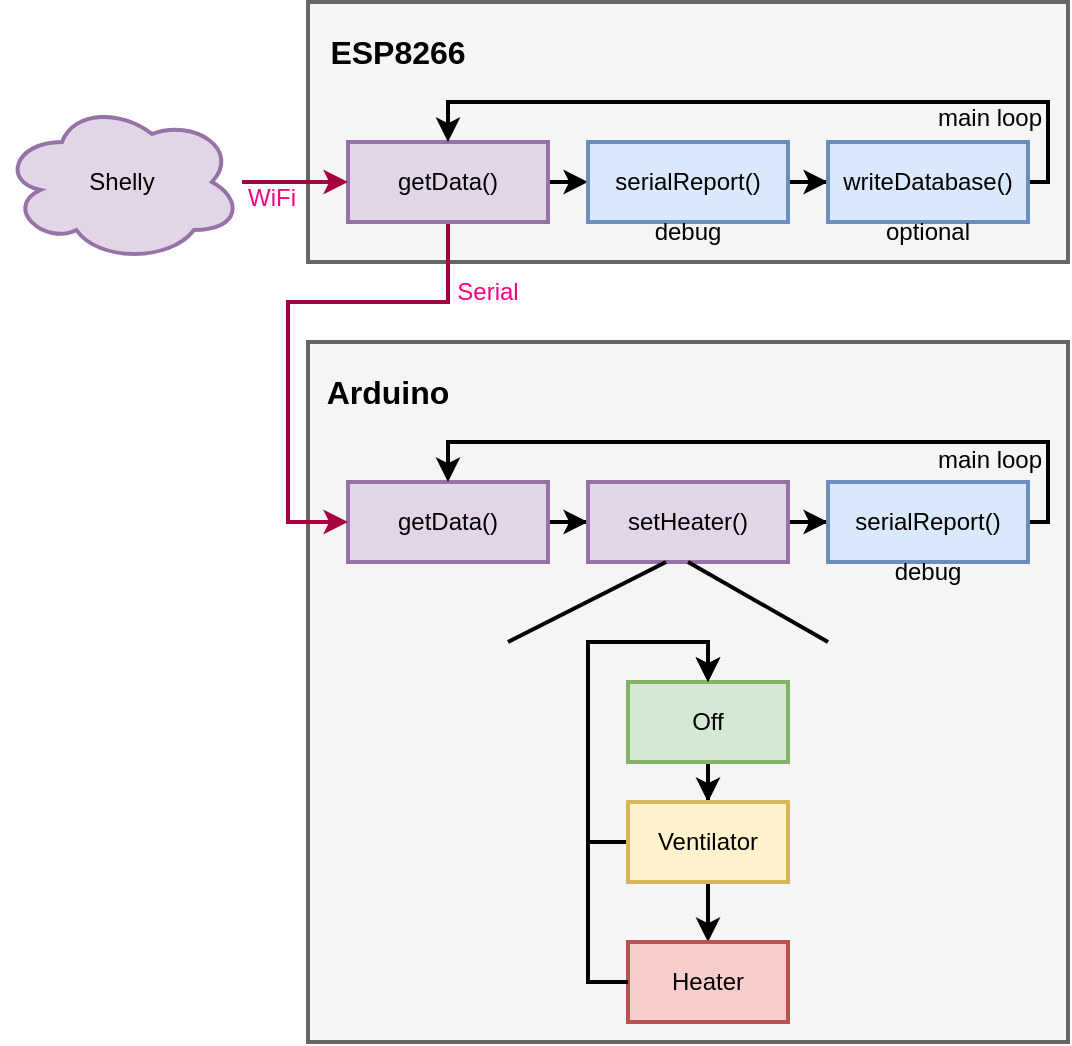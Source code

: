 <mxfile version="21.2.1" type="device">
  <diagram name="Seite-1" id="eCgq98eG9K1OQy5Iakyk">
    <mxGraphModel dx="1050" dy="667" grid="1" gridSize="10" guides="1" tooltips="1" connect="1" arrows="1" fold="1" page="1" pageScale="1" pageWidth="827" pageHeight="1169" math="0" shadow="0">
      <root>
        <mxCell id="0" />
        <mxCell id="1" parent="0" />
        <mxCell id="GRVIOsaEOY3G-abxkChL-11" value="" style="rounded=0;whiteSpace=wrap;html=1;strokeWidth=2;fillColor=#f5f5f5;fontColor=#333333;strokeColor=#666666;" vertex="1" parent="1">
          <mxGeometry x="233" y="250" width="380" height="350" as="geometry" />
        </mxCell>
        <mxCell id="GRVIOsaEOY3G-abxkChL-10" value="" style="rounded=0;whiteSpace=wrap;html=1;strokeWidth=2;fillColor=#f5f5f5;fontColor=#333333;strokeColor=#666666;" vertex="1" parent="1">
          <mxGeometry x="233" y="80" width="380" height="130" as="geometry" />
        </mxCell>
        <mxCell id="DtF1miCVM-Mhuby2W57F-3" value="" style="edgeStyle=orthogonalEdgeStyle;rounded=0;orthogonalLoop=1;jettySize=auto;html=1;strokeWidth=2;" parent="1" source="DtF1miCVM-Mhuby2W57F-1" target="DtF1miCVM-Mhuby2W57F-2" edge="1">
          <mxGeometry relative="1" as="geometry" />
        </mxCell>
        <mxCell id="DtF1miCVM-Mhuby2W57F-1" value="Off" style="rounded=0;whiteSpace=wrap;html=1;fillColor=#d5e8d4;strokeColor=#82b366;strokeWidth=2;" parent="1" vertex="1">
          <mxGeometry x="393" y="420" width="80" height="40" as="geometry" />
        </mxCell>
        <mxCell id="DtF1miCVM-Mhuby2W57F-7" value="" style="edgeStyle=orthogonalEdgeStyle;rounded=0;orthogonalLoop=1;jettySize=auto;html=1;strokeWidth=2;" parent="1" source="DtF1miCVM-Mhuby2W57F-2" target="DtF1miCVM-Mhuby2W57F-6" edge="1">
          <mxGeometry relative="1" as="geometry" />
        </mxCell>
        <mxCell id="QjVelh0UXRExZnhyDjtQ-10" style="edgeStyle=orthogonalEdgeStyle;rounded=0;orthogonalLoop=1;jettySize=auto;html=1;exitX=0;exitY=0.5;exitDx=0;exitDy=0;entryX=0.5;entryY=0;entryDx=0;entryDy=0;strokeWidth=2;" parent="1" source="DtF1miCVM-Mhuby2W57F-2" target="DtF1miCVM-Mhuby2W57F-1" edge="1">
          <mxGeometry relative="1" as="geometry">
            <Array as="points">
              <mxPoint x="373" y="500" />
              <mxPoint x="373" y="400" />
              <mxPoint x="433" y="400" />
            </Array>
          </mxGeometry>
        </mxCell>
        <mxCell id="DtF1miCVM-Mhuby2W57F-2" value="Ventilator" style="rounded=0;whiteSpace=wrap;html=1;fillColor=#fff2cc;strokeColor=#d6b656;strokeWidth=2;" parent="1" vertex="1">
          <mxGeometry x="393" y="480" width="80" height="40" as="geometry" />
        </mxCell>
        <mxCell id="DtF1miCVM-Mhuby2W57F-6" value="Heater" style="rounded=0;whiteSpace=wrap;html=1;fillColor=#f8cecc;strokeColor=#b85450;strokeWidth=2;" parent="1" vertex="1">
          <mxGeometry x="393" y="550" width="80" height="40" as="geometry" />
        </mxCell>
        <mxCell id="DtF1miCVM-Mhuby2W57F-10" style="edgeStyle=orthogonalEdgeStyle;rounded=0;orthogonalLoop=1;jettySize=auto;html=1;exitX=0;exitY=0.5;exitDx=0;exitDy=0;entryX=0.5;entryY=0;entryDx=0;entryDy=0;strokeWidth=2;" parent="1" source="DtF1miCVM-Mhuby2W57F-6" target="DtF1miCVM-Mhuby2W57F-1" edge="1">
          <mxGeometry relative="1" as="geometry">
            <Array as="points">
              <mxPoint x="373" y="570" />
              <mxPoint x="373" y="400" />
              <mxPoint x="433" y="400" />
            </Array>
          </mxGeometry>
        </mxCell>
        <mxCell id="QjVelh0UXRExZnhyDjtQ-4" value="" style="edgeStyle=orthogonalEdgeStyle;rounded=0;orthogonalLoop=1;jettySize=auto;html=1;strokeWidth=2;" parent="1" source="QjVelh0UXRExZnhyDjtQ-2" target="QjVelh0UXRExZnhyDjtQ-3" edge="1">
          <mxGeometry relative="1" as="geometry" />
        </mxCell>
        <mxCell id="QjVelh0UXRExZnhyDjtQ-2" value="getData()" style="rounded=0;whiteSpace=wrap;html=1;fillColor=#e1d5e7;strokeColor=#9673a6;strokeWidth=2;" parent="1" vertex="1">
          <mxGeometry x="253" y="320" width="100" height="40" as="geometry" />
        </mxCell>
        <mxCell id="QjVelh0UXRExZnhyDjtQ-6" value="" style="edgeStyle=orthogonalEdgeStyle;rounded=0;orthogonalLoop=1;jettySize=auto;html=1;strokeWidth=2;" parent="1" source="QjVelh0UXRExZnhyDjtQ-3" target="QjVelh0UXRExZnhyDjtQ-5" edge="1">
          <mxGeometry relative="1" as="geometry" />
        </mxCell>
        <mxCell id="QjVelh0UXRExZnhyDjtQ-3" value="setHeater()" style="rounded=0;whiteSpace=wrap;html=1;fillColor=#e1d5e7;strokeColor=#9673a6;strokeWidth=2;" parent="1" vertex="1">
          <mxGeometry x="373" y="320" width="100" height="40" as="geometry" />
        </mxCell>
        <mxCell id="GRVIOsaEOY3G-abxkChL-21" style="edgeStyle=orthogonalEdgeStyle;rounded=0;orthogonalLoop=1;jettySize=auto;html=1;exitX=1;exitY=0.5;exitDx=0;exitDy=0;entryX=0.5;entryY=0;entryDx=0;entryDy=0;strokeWidth=2;" edge="1" parent="1" source="QjVelh0UXRExZnhyDjtQ-5" target="QjVelh0UXRExZnhyDjtQ-2">
          <mxGeometry relative="1" as="geometry">
            <Array as="points">
              <mxPoint x="603" y="340" />
              <mxPoint x="603" y="300" />
              <mxPoint x="303" y="300" />
            </Array>
          </mxGeometry>
        </mxCell>
        <mxCell id="QjVelh0UXRExZnhyDjtQ-5" value="serialReport()" style="rounded=0;whiteSpace=wrap;html=1;fillColor=#dae8fc;strokeColor=#6c8ebf;strokeWidth=2;" parent="1" vertex="1">
          <mxGeometry x="493" y="320" width="100" height="40" as="geometry" />
        </mxCell>
        <mxCell id="QjVelh0UXRExZnhyDjtQ-13" value="" style="endArrow=none;html=1;rounded=0;strokeWidth=2;" parent="1" edge="1">
          <mxGeometry width="50" height="50" relative="1" as="geometry">
            <mxPoint x="333" y="400" as="sourcePoint" />
            <mxPoint x="412" y="360" as="targetPoint" />
          </mxGeometry>
        </mxCell>
        <mxCell id="QjVelh0UXRExZnhyDjtQ-14" value="" style="endArrow=none;html=1;rounded=0;entryX=0.5;entryY=1;entryDx=0;entryDy=0;strokeWidth=2;" parent="1" target="QjVelh0UXRExZnhyDjtQ-3" edge="1">
          <mxGeometry width="50" height="50" relative="1" as="geometry">
            <mxPoint x="493" y="400" as="sourcePoint" />
            <mxPoint x="422" y="370" as="targetPoint" />
          </mxGeometry>
        </mxCell>
        <mxCell id="GRVIOsaEOY3G-abxkChL-2" value="" style="edgeStyle=orthogonalEdgeStyle;rounded=0;orthogonalLoop=1;jettySize=auto;html=1;strokeWidth=2;" edge="1" parent="1" source="GRVIOsaEOY3G-abxkChL-3">
          <mxGeometry relative="1" as="geometry">
            <mxPoint x="373" y="170" as="targetPoint" />
          </mxGeometry>
        </mxCell>
        <mxCell id="GRVIOsaEOY3G-abxkChL-9" value="" style="edgeStyle=orthogonalEdgeStyle;rounded=0;orthogonalLoop=1;jettySize=auto;html=1;fillColor=#d80073;strokeColor=#A50040;strokeWidth=2;entryX=0;entryY=0.5;entryDx=0;entryDy=0;" edge="1" parent="1" source="GRVIOsaEOY3G-abxkChL-3" target="QjVelh0UXRExZnhyDjtQ-2">
          <mxGeometry relative="1" as="geometry">
            <mxPoint x="253" y="290" as="targetPoint" />
            <Array as="points">
              <mxPoint x="303" y="230" />
              <mxPoint x="223" y="230" />
              <mxPoint x="223" y="340" />
            </Array>
          </mxGeometry>
        </mxCell>
        <mxCell id="GRVIOsaEOY3G-abxkChL-3" value="getData()" style="rounded=0;whiteSpace=wrap;html=1;fillColor=#e1d5e7;strokeColor=#9673a6;strokeWidth=2;" vertex="1" parent="1">
          <mxGeometry x="253" y="150" width="100" height="40" as="geometry" />
        </mxCell>
        <mxCell id="GRVIOsaEOY3G-abxkChL-8" value="" style="edgeStyle=orthogonalEdgeStyle;rounded=0;orthogonalLoop=1;jettySize=auto;html=1;strokeWidth=2;" edge="1" parent="1" source="GRVIOsaEOY3G-abxkChL-6" target="GRVIOsaEOY3G-abxkChL-7">
          <mxGeometry relative="1" as="geometry" />
        </mxCell>
        <mxCell id="GRVIOsaEOY3G-abxkChL-6" value="serialReport()" style="rounded=0;whiteSpace=wrap;html=1;fillColor=#dae8fc;strokeColor=#6c8ebf;strokeWidth=2;" vertex="1" parent="1">
          <mxGeometry x="373" y="150" width="100" height="40" as="geometry" />
        </mxCell>
        <mxCell id="GRVIOsaEOY3G-abxkChL-20" style="edgeStyle=orthogonalEdgeStyle;rounded=0;orthogonalLoop=1;jettySize=auto;html=1;exitX=1;exitY=0.5;exitDx=0;exitDy=0;entryX=0.5;entryY=0;entryDx=0;entryDy=0;strokeWidth=2;" edge="1" parent="1" source="GRVIOsaEOY3G-abxkChL-7" target="GRVIOsaEOY3G-abxkChL-3">
          <mxGeometry relative="1" as="geometry">
            <Array as="points">
              <mxPoint x="603" y="170" />
              <mxPoint x="603" y="130" />
              <mxPoint x="303" y="130" />
            </Array>
          </mxGeometry>
        </mxCell>
        <mxCell id="GRVIOsaEOY3G-abxkChL-7" value="writeDatabase()" style="rounded=0;whiteSpace=wrap;html=1;fillColor=#dae8fc;strokeColor=#6c8ebf;strokeWidth=2;" vertex="1" parent="1">
          <mxGeometry x="493" y="150" width="100" height="40" as="geometry" />
        </mxCell>
        <mxCell id="GRVIOsaEOY3G-abxkChL-13" value="" style="edgeStyle=orthogonalEdgeStyle;rounded=0;orthogonalLoop=1;jettySize=auto;html=1;fillColor=#d80073;strokeColor=#A50040;strokeWidth=2;" edge="1" parent="1" source="GRVIOsaEOY3G-abxkChL-12" target="GRVIOsaEOY3G-abxkChL-3">
          <mxGeometry relative="1" as="geometry" />
        </mxCell>
        <mxCell id="GRVIOsaEOY3G-abxkChL-12" value="Shelly" style="ellipse;shape=cloud;whiteSpace=wrap;html=1;fillColor=#e1d5e7;strokeColor=#9673a6;strokeWidth=2;" vertex="1" parent="1">
          <mxGeometry x="80" y="130" width="120" height="80" as="geometry" />
        </mxCell>
        <mxCell id="GRVIOsaEOY3G-abxkChL-14" value="optional" style="text;html=1;strokeColor=none;fillColor=none;align=center;verticalAlign=middle;whiteSpace=wrap;rounded=0;strokeWidth=2;" vertex="1" parent="1">
          <mxGeometry x="513" y="180" width="60" height="30" as="geometry" />
        </mxCell>
        <mxCell id="GRVIOsaEOY3G-abxkChL-15" value="debug" style="text;html=1;strokeColor=none;fillColor=none;align=center;verticalAlign=middle;whiteSpace=wrap;rounded=0;strokeWidth=2;" vertex="1" parent="1">
          <mxGeometry x="513" y="350" width="60" height="30" as="geometry" />
        </mxCell>
        <mxCell id="GRVIOsaEOY3G-abxkChL-16" value="debug" style="text;html=1;strokeColor=none;fillColor=none;align=center;verticalAlign=middle;whiteSpace=wrap;rounded=0;strokeWidth=2;" vertex="1" parent="1">
          <mxGeometry x="393" y="180" width="60" height="30" as="geometry" />
        </mxCell>
        <mxCell id="GRVIOsaEOY3G-abxkChL-17" value="WiFi" style="text;html=1;strokeColor=none;fillColor=none;align=center;verticalAlign=middle;whiteSpace=wrap;rounded=0;strokeWidth=2;fontColor=#FF0080;" vertex="1" parent="1">
          <mxGeometry x="192" y="163" width="46" height="30" as="geometry" />
        </mxCell>
        <mxCell id="GRVIOsaEOY3G-abxkChL-19" value="Serial" style="text;html=1;strokeColor=none;fillColor=none;align=center;verticalAlign=middle;whiteSpace=wrap;rounded=0;strokeWidth=2;fontColor=#FF0080;" vertex="1" parent="1">
          <mxGeometry x="293" y="210" width="60" height="30" as="geometry" />
        </mxCell>
        <mxCell id="GRVIOsaEOY3G-abxkChL-22" value="main loop" style="text;html=1;strokeColor=none;fillColor=none;align=center;verticalAlign=middle;whiteSpace=wrap;rounded=0;strokeWidth=2;" vertex="1" parent="1">
          <mxGeometry x="544" y="294" width="60" height="30" as="geometry" />
        </mxCell>
        <mxCell id="GRVIOsaEOY3G-abxkChL-24" value="main loop" style="text;html=1;strokeColor=none;fillColor=none;align=center;verticalAlign=middle;whiteSpace=wrap;rounded=0;strokeWidth=2;" vertex="1" parent="1">
          <mxGeometry x="544" y="123" width="60" height="30" as="geometry" />
        </mxCell>
        <mxCell id="GRVIOsaEOY3G-abxkChL-25" value="&lt;font style=&quot;font-size: 16px;&quot;&gt;&lt;b&gt;Arduino&lt;/b&gt;&lt;/font&gt;" style="text;html=1;strokeColor=none;fillColor=none;align=center;verticalAlign=middle;whiteSpace=wrap;rounded=0;" vertex="1" parent="1">
          <mxGeometry x="243" y="260" width="60" height="30" as="geometry" />
        </mxCell>
        <mxCell id="GRVIOsaEOY3G-abxkChL-26" value="&lt;font style=&quot;font-size: 16px;&quot;&gt;&lt;b&gt;ESP8266&lt;/b&gt;&lt;/font&gt;" style="text;html=1;strokeColor=none;fillColor=none;align=center;verticalAlign=middle;whiteSpace=wrap;rounded=0;" vertex="1" parent="1">
          <mxGeometry x="233" y="90" width="90" height="30" as="geometry" />
        </mxCell>
      </root>
    </mxGraphModel>
  </diagram>
</mxfile>
